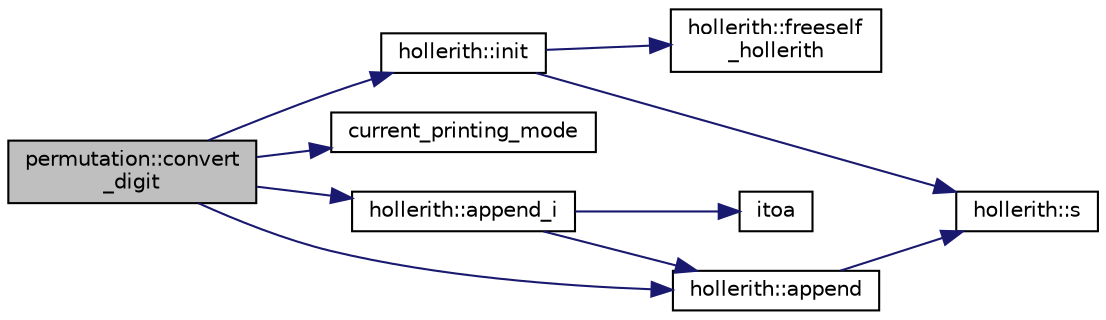 digraph "permutation::convert_digit"
{
  edge [fontname="Helvetica",fontsize="10",labelfontname="Helvetica",labelfontsize="10"];
  node [fontname="Helvetica",fontsize="10",shape=record];
  rankdir="LR";
  Node513 [label="permutation::convert\l_digit",height=0.2,width=0.4,color="black", fillcolor="grey75", style="filled", fontcolor="black"];
  Node513 -> Node514 [color="midnightblue",fontsize="10",style="solid",fontname="Helvetica"];
  Node514 [label="hollerith::init",height=0.2,width=0.4,color="black", fillcolor="white", style="filled",URL="$d8/d99/classhollerith.html#af51ae7b943056db367f3c205a5a1cc4b"];
  Node514 -> Node515 [color="midnightblue",fontsize="10",style="solid",fontname="Helvetica"];
  Node515 [label="hollerith::freeself\l_hollerith",height=0.2,width=0.4,color="black", fillcolor="white", style="filled",URL="$d8/d99/classhollerith.html#a240d1b30780c9e09323d0b3ad5e2d1f7"];
  Node514 -> Node516 [color="midnightblue",fontsize="10",style="solid",fontname="Helvetica"];
  Node516 [label="hollerith::s",height=0.2,width=0.4,color="black", fillcolor="white", style="filled",URL="$d8/d99/classhollerith.html#af61fce2d06f211b25fe3838e4dfee77a"];
  Node513 -> Node517 [color="midnightblue",fontsize="10",style="solid",fontname="Helvetica"];
  Node517 [label="current_printing_mode",height=0.2,width=0.4,color="black", fillcolor="white", style="filled",URL="$d9/d60/discreta_8h.html#afcd81bfedce13a2f5f14361608e763f2"];
  Node513 -> Node518 [color="midnightblue",fontsize="10",style="solid",fontname="Helvetica"];
  Node518 [label="hollerith::append_i",height=0.2,width=0.4,color="black", fillcolor="white", style="filled",URL="$d8/d99/classhollerith.html#a5df988b4cf3eb66b5645115abeab5782"];
  Node518 -> Node519 [color="midnightblue",fontsize="10",style="solid",fontname="Helvetica"];
  Node519 [label="itoa",height=0.2,width=0.4,color="black", fillcolor="white", style="filled",URL="$d5/db4/io__and__os_8h.html#acca9a4a13b42b2dddb7eff18775baa11"];
  Node518 -> Node520 [color="midnightblue",fontsize="10",style="solid",fontname="Helvetica"];
  Node520 [label="hollerith::append",height=0.2,width=0.4,color="black", fillcolor="white", style="filled",URL="$d8/d99/classhollerith.html#a778dd63885a4e3a4e2fb829165c32632"];
  Node520 -> Node516 [color="midnightblue",fontsize="10",style="solid",fontname="Helvetica"];
  Node513 -> Node520 [color="midnightblue",fontsize="10",style="solid",fontname="Helvetica"];
}
